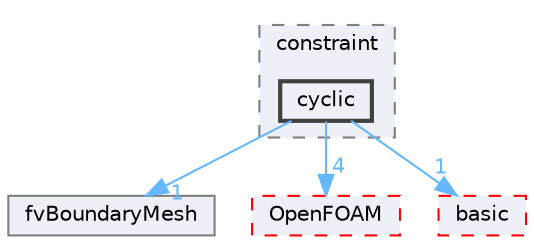 digraph "src/finiteVolume/fvMesh/fvPatches/constraint/cyclic"
{
 // LATEX_PDF_SIZE
  bgcolor="transparent";
  edge [fontname=Helvetica,fontsize=10,labelfontname=Helvetica,labelfontsize=10];
  node [fontname=Helvetica,fontsize=10,shape=box,height=0.2,width=0.4];
  compound=true
  subgraph clusterdir_9b55a90ed6410b18bd357d7a8a7e772f {
    graph [ bgcolor="#edf0f7", pencolor="grey50", label="constraint", fontname=Helvetica,fontsize=10 style="filled,dashed", URL="dir_9b55a90ed6410b18bd357d7a8a7e772f.html",tooltip=""]
  dir_e3681668341888ce697868f3666c6877 [label="cyclic", fillcolor="#edf0f7", color="grey25", style="filled,bold", URL="dir_e3681668341888ce697868f3666c6877.html",tooltip=""];
  }
  dir_0eb9bd8db55e645cc7c2ca38de05b9c6 [label="fvBoundaryMesh", fillcolor="#edf0f7", color="grey50", style="filled", URL="dir_0eb9bd8db55e645cc7c2ca38de05b9c6.html",tooltip=""];
  dir_c5473ff19b20e6ec4dfe5c310b3778a8 [label="OpenFOAM", fillcolor="#edf0f7", color="red", style="filled,dashed", URL="dir_c5473ff19b20e6ec4dfe5c310b3778a8.html",tooltip=""];
  dir_dfff1aaafb0557c9fd59e388c1b38ebc [label="basic", fillcolor="#edf0f7", color="red", style="filled,dashed", URL="dir_dfff1aaafb0557c9fd59e388c1b38ebc.html",tooltip=""];
  dir_e3681668341888ce697868f3666c6877->dir_0eb9bd8db55e645cc7c2ca38de05b9c6 [headlabel="1", labeldistance=1.5 headhref="dir_000759_001533.html" href="dir_000759_001533.html" color="steelblue1" fontcolor="steelblue1"];
  dir_e3681668341888ce697868f3666c6877->dir_c5473ff19b20e6ec4dfe5c310b3778a8 [headlabel="4", labeldistance=1.5 headhref="dir_000759_002695.html" href="dir_000759_002695.html" color="steelblue1" fontcolor="steelblue1"];
  dir_e3681668341888ce697868f3666c6877->dir_dfff1aaafb0557c9fd59e388c1b38ebc [headlabel="1", labeldistance=1.5 headhref="dir_000759_000210.html" href="dir_000759_000210.html" color="steelblue1" fontcolor="steelblue1"];
}
